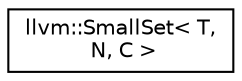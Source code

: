 digraph "Graphical Class Hierarchy"
{
  edge [fontname="Helvetica",fontsize="10",labelfontname="Helvetica",labelfontsize="10"];
  node [fontname="Helvetica",fontsize="10",shape=record];
  rankdir="LR";
  Node1 [label="llvm::SmallSet\< T,\l N, C \>",height=0.2,width=0.4,color="black", fillcolor="white", style="filled",URL="$classllvm_1_1SmallSet.html",tooltip="SmallSet - This maintains a set of unique values, optimizing for the case when the set is small (less..."];
}
